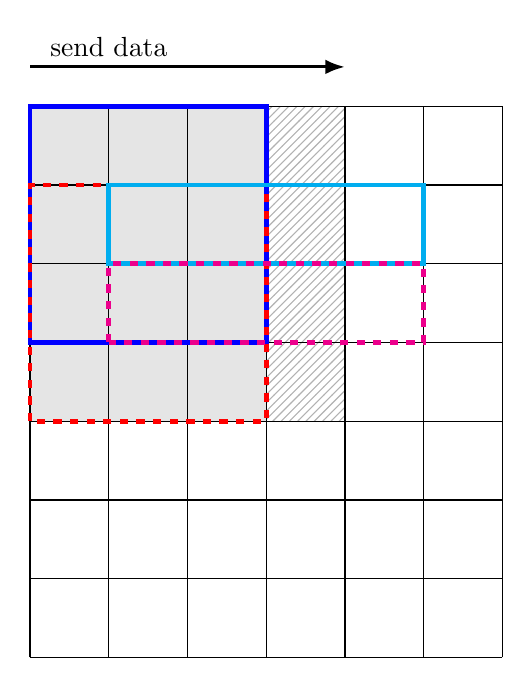 % \tikzsetnextfilename{system-overview}
\begin{tikzpicture}[
    rounded corners=0mm,
    triangle/.style = {fill=blue!20, regular polygon, regular polygon sides=3 },
    node rotated/.style = {rotate=180},
    border rotated/.style = {shape border rotate=180}
]
    %coordinates
    \coordinate (orig)      at (0,0);

    \begin{pgfonlayer}{main}
        
        % Braces
        % \draw [line width=0.5mm,decorate,decoration={brace,amplitude=10pt},xshift=-4pt,yshift=0pt] (9.5,5) -- (9.5,0) node [black,midway,xshift=0.5cm,anchor=west] {Window length};
        % \draw [line width=0.5mm,decorate,decoration={brace,amplitude=10pt},xshift=-0pt,yshift=0pt] (8,-0.5) -- (0,-0.5) node [black,midway,yshift=-0.5cm,anchor=north] {Image width};
        
        % Center pixel
        % \draw[black,line width=0.5mm] (2,2) rectangle (3,3);
        
        % Window sizes
        \draw[blue,line width=0.6mm] (0,4) rectangle (3,7);
        \draw[red,line width=0.6mm,dashed] (0,3) rectangle (3,6);
        % \draw[black,line width=0.6mm,dotted] (0,2) rectangle (3,5);
        % resulting lines
        \draw[cyan,line width=0.6mm] (1,5) rectangle (5,6);
        \draw[magenta,line width=0.6mm,dashed] (1,4) rectangle (5,5);
        % \draw[black,line width=0.3mm,dotted] (1,3) rectangle (5,4);

        % Arrows
        \path[draw,-{Latex[length=2.5mm]},line width=0.4mm] (0,7.5) -- (4,7.5) 
            node[near start, above] () {send data} ;
        % \path[draw,-{Latex[length=3.5mm]},line width=0.4mm] (-0.5,7) -- (-0.5,3) 
        %     node[near start, above,rotate=270] () {init} ;

        % Axis
        % \foreach \x in {0,1,2,3,4}
        %     \node[anchor=north] at ($(-0.5,5)-(0,\x)$)  {$\x$};

    \end{pgfonlayer}

    % Foreground
    \begin{pgfonlayer}{foreground}
        
    \end{pgfonlayer} 

    % Background
    \begin{pgfonlayer}{background}
        % Init pixels
        \draw[fill=gray!20] (0,3) rectangle (3,7);
        % Iter pixels
        \draw[pattern=north east lines, pattern color=gray!60] (3,3) rectangle (4,7);
        % Grid
        \draw[step=1cm,black,thin] (0,0) grid (6,7);
    \end{pgfonlayer} 

\end{tikzpicture}